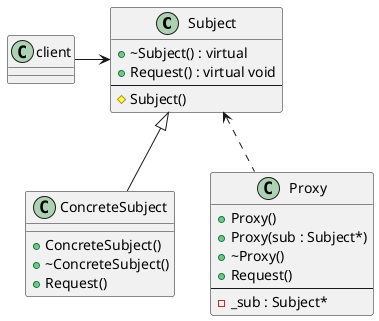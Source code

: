 @startuml Proxy

class Subject{
    + ~Subject() : virtual
    + Request() : virtual void
    --
    # Subject()
}

class ConcreteSubject{
    + ConcreteSubject()
    + ~ConcreteSubject()
    + Request()
}

class Proxy{
    + Proxy()
    + Proxy(sub : Subject*)
    + ~Proxy()
    + Request()
    --
    - _sub : Subject*
}

ConcreteSubject -up-|> Subject
Proxy .up.> Subject

client -right-> Subject

@enduml